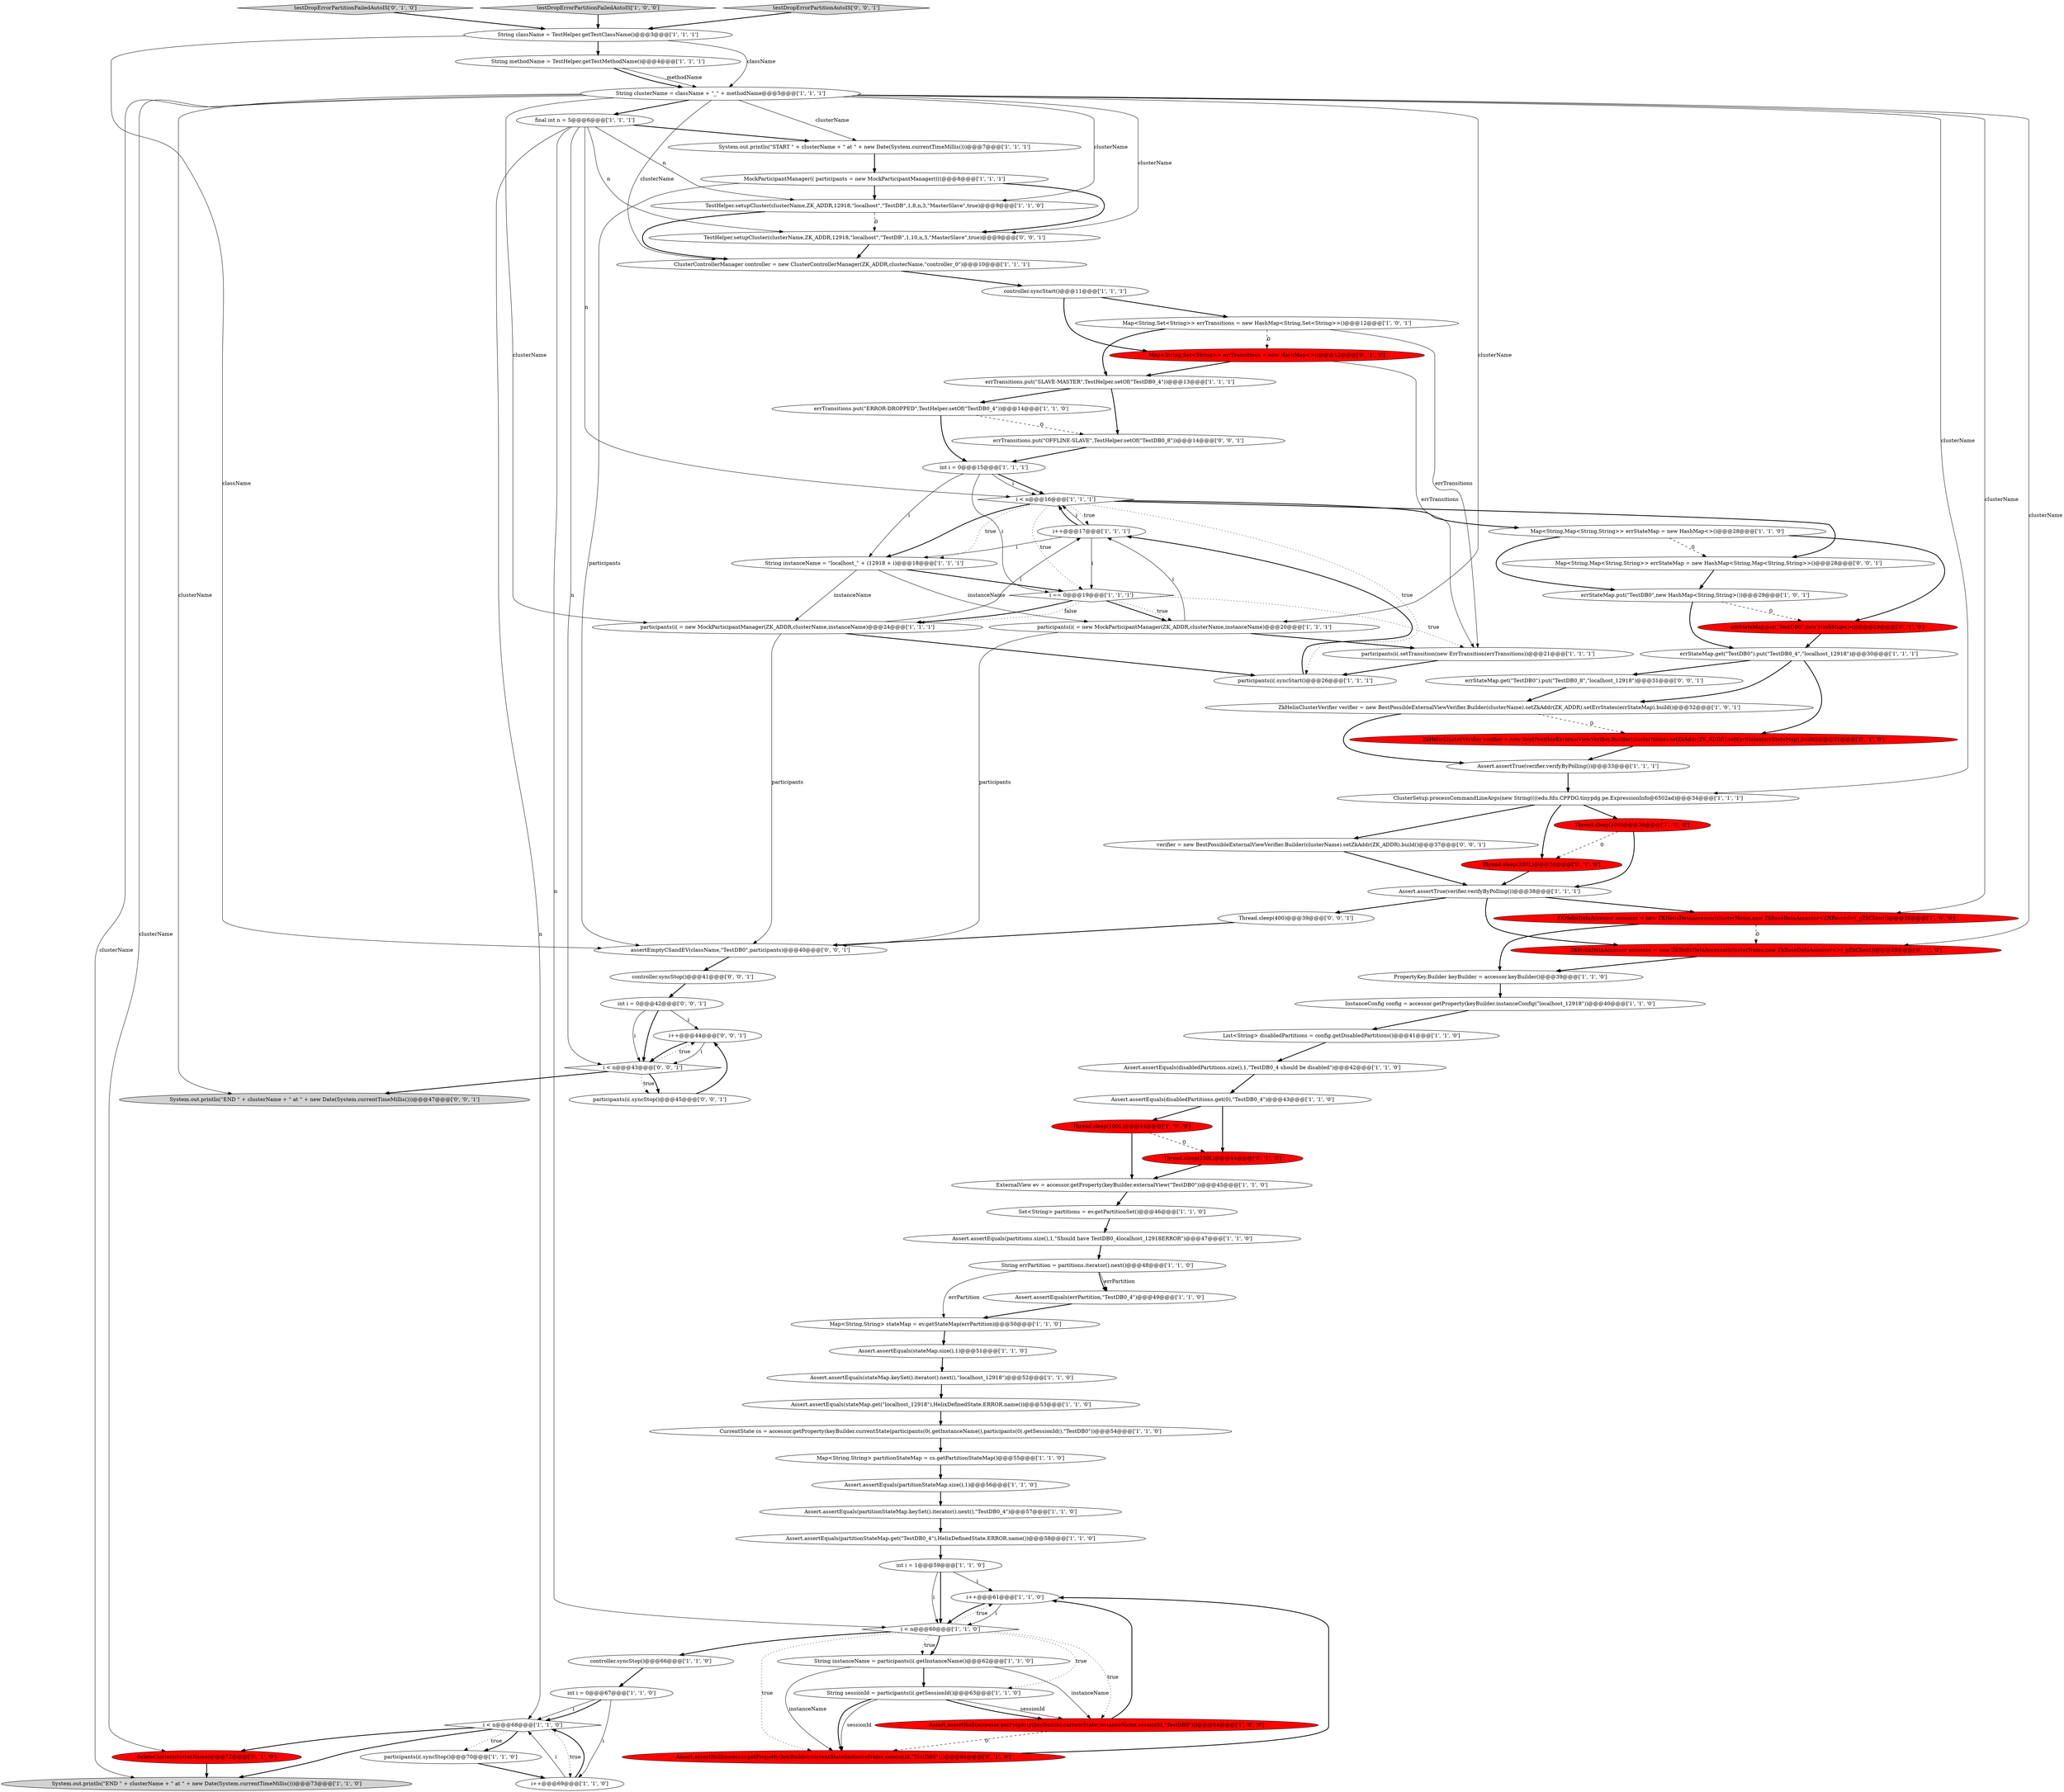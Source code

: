 digraph {
62 [style = filled, label = "Assert.assertEquals(stateMap.size(),1)@@@51@@@['1', '1', '0']", fillcolor = white, shape = ellipse image = "AAA0AAABBB1BBB"];
84 [style = filled, label = "errTransitions.put(\"OFFLINE-SLAVE\",TestHelper.setOf(\"TestDB0_8\"))@@@14@@@['0', '0', '1']", fillcolor = white, shape = ellipse image = "AAA0AAABBB3BBB"];
33 [style = filled, label = "final int n = 5@@@6@@@['1', '1', '1']", fillcolor = white, shape = ellipse image = "AAA0AAABBB1BBB"];
1 [style = filled, label = "Assert.assertEquals(stateMap.keySet().iterator().next(),\"localhost_12918\")@@@52@@@['1', '1', '0']", fillcolor = white, shape = ellipse image = "AAA0AAABBB1BBB"];
19 [style = filled, label = "errTransitions.put(\"ERROR-DROPPED\",TestHelper.setOf(\"TestDB0_4\"))@@@14@@@['1', '1', '0']", fillcolor = white, shape = ellipse image = "AAA0AAABBB1BBB"];
58 [style = filled, label = "Thread.sleep(100)@@@36@@@['1', '0', '0']", fillcolor = red, shape = ellipse image = "AAA1AAABBB1BBB"];
11 [style = filled, label = "String instanceName = participants(i(.getInstanceName()@@@62@@@['1', '1', '0']", fillcolor = white, shape = ellipse image = "AAA0AAABBB1BBB"];
81 [style = filled, label = "controller.syncStop()@@@41@@@['0', '0', '1']", fillcolor = white, shape = ellipse image = "AAA0AAABBB3BBB"];
52 [style = filled, label = "CurrentState cs = accessor.getProperty(keyBuilder.currentState(participants(0(.getInstanceName(),participants(0(.getSessionId(),\"TestDB0\"))@@@54@@@['1', '1', '0']", fillcolor = white, shape = ellipse image = "AAA0AAABBB1BBB"];
15 [style = filled, label = "Assert.assertEquals(partitionStateMap.keySet().iterator().next(),\"TestDB0_4\")@@@57@@@['1', '1', '0']", fillcolor = white, shape = ellipse image = "AAA0AAABBB1BBB"];
5 [style = filled, label = "Assert.assertEquals(partitionStateMap.get(\"TestDB0_4\"),HelixDefinedState.ERROR.name())@@@58@@@['1', '1', '0']", fillcolor = white, shape = ellipse image = "AAA0AAABBB1BBB"];
71 [style = filled, label = "ZKHelixDataAccessor accessor = new ZKHelixDataAccessor(clusterName,new ZkBaseDataAccessor<>(_gZkClient))@@@38@@@['0', '1', '0']", fillcolor = red, shape = ellipse image = "AAA1AAABBB2BBB"];
66 [style = filled, label = "testDropErrorPartitionFailedAutoIS['0', '1', '0']", fillcolor = lightgray, shape = diamond image = "AAA0AAABBB2BBB"];
64 [style = filled, label = "ZkHelixClusterVerifier verifier = new BestPossibleExternalViewVerifier.Builder(clusterName).setZkAddr(ZK_ADDR).setErrStates(errStateMap).build()@@@31@@@['0', '1', '0']", fillcolor = red, shape = ellipse image = "AAA1AAABBB2BBB"];
6 [style = filled, label = "List<String> disabledPartitions = config.getDisabledPartitions()@@@41@@@['1', '1', '0']", fillcolor = white, shape = ellipse image = "AAA0AAABBB1BBB"];
54 [style = filled, label = "controller.syncStart()@@@11@@@['1', '1', '1']", fillcolor = white, shape = ellipse image = "AAA0AAABBB1BBB"];
3 [style = filled, label = "i < n@@@68@@@['1', '1', '0']", fillcolor = white, shape = diamond image = "AAA0AAABBB1BBB"];
85 [style = filled, label = "i++@@@44@@@['0', '0', '1']", fillcolor = white, shape = ellipse image = "AAA0AAABBB3BBB"];
79 [style = filled, label = "verifier = new BestPossibleExternalViewVerifier.Builder(clusterName).setZkAddr(ZK_ADDR).build()@@@37@@@['0', '0', '1']", fillcolor = white, shape = ellipse image = "AAA0AAABBB3BBB"];
30 [style = filled, label = "i++@@@69@@@['1', '1', '0']", fillcolor = white, shape = ellipse image = "AAA0AAABBB1BBB"];
24 [style = filled, label = "MockParticipantManager(( participants = new MockParticipantManager((((@@@8@@@['1', '1', '1']", fillcolor = white, shape = ellipse image = "AAA0AAABBB1BBB"];
14 [style = filled, label = "String errPartition = partitions.iterator().next()@@@48@@@['1', '1', '0']", fillcolor = white, shape = ellipse image = "AAA0AAABBB1BBB"];
41 [style = filled, label = "Assert.assertEquals(disabledPartitions.get(0),\"TestDB0_4\")@@@43@@@['1', '1', '0']", fillcolor = white, shape = ellipse image = "AAA0AAABBB1BBB"];
16 [style = filled, label = "int i = 0@@@67@@@['1', '1', '0']", fillcolor = white, shape = ellipse image = "AAA0AAABBB1BBB"];
55 [style = filled, label = "Assert.assertEquals(stateMap.get(\"localhost_12918\"),HelixDefinedState.ERROR.name())@@@53@@@['1', '1', '0']", fillcolor = white, shape = ellipse image = "AAA0AAABBB1BBB"];
53 [style = filled, label = "i++@@@61@@@['1', '1', '0']", fillcolor = white, shape = ellipse image = "AAA0AAABBB1BBB"];
37 [style = filled, label = "ZKHelixDataAccessor accessor = new ZKHelixDataAccessor(clusterName,new ZkBaseDataAccessor<ZNRecord>(_gZkClient))@@@38@@@['1', '0', '0']", fillcolor = red, shape = ellipse image = "AAA1AAABBB1BBB"];
4 [style = filled, label = "i < n@@@60@@@['1', '1', '0']", fillcolor = white, shape = diamond image = "AAA0AAABBB1BBB"];
25 [style = filled, label = "ClusterSetup.processCommandLineArgs(new String((((edu.fdu.CPPDG.tinypdg.pe.ExpressionInfo@6502ad)@@@34@@@['1', '1', '1']", fillcolor = white, shape = ellipse image = "AAA0AAABBB1BBB"];
51 [style = filled, label = "Assert.assertTrue(verifier.verifyByPolling())@@@38@@@['1', '1', '1']", fillcolor = white, shape = ellipse image = "AAA0AAABBB1BBB"];
68 [style = filled, label = "Thread.sleep(100L)@@@36@@@['0', '1', '0']", fillcolor = red, shape = ellipse image = "AAA1AAABBB2BBB"];
13 [style = filled, label = "int i = 1@@@59@@@['1', '1', '0']", fillcolor = white, shape = ellipse image = "AAA0AAABBB1BBB"];
42 [style = filled, label = "i++@@@17@@@['1', '1', '1']", fillcolor = white, shape = ellipse image = "AAA0AAABBB1BBB"];
60 [style = filled, label = "Assert.assertEquals(errPartition,\"TestDB0_4\")@@@49@@@['1', '1', '0']", fillcolor = white, shape = ellipse image = "AAA0AAABBB1BBB"];
12 [style = filled, label = "testDropErrorPartitionFailedAutoIS['1', '0', '0']", fillcolor = lightgray, shape = diamond image = "AAA0AAABBB1BBB"];
82 [style = filled, label = "System.out.println(\"END \" + clusterName + \" at \" + new Date(System.currentTimeMillis()))@@@47@@@['0', '0', '1']", fillcolor = lightgray, shape = ellipse image = "AAA0AAABBB3BBB"];
18 [style = filled, label = "Assert.assertEquals(partitionStateMap.size(),1)@@@56@@@['1', '1', '0']", fillcolor = white, shape = ellipse image = "AAA0AAABBB1BBB"];
7 [style = filled, label = "Assert.assertEquals(partitions.size(),1,\"Should have TestDB0_4localhost_12918ERROR\")@@@47@@@['1', '1', '0']", fillcolor = white, shape = ellipse image = "AAA0AAABBB1BBB"];
63 [style = filled, label = "Assert.assertNull(accessor.getProperty(keyBuilder.currentState(instanceName,sessionId,\"TestDB0\")))@@@64@@@['0', '1', '0']", fillcolor = red, shape = ellipse image = "AAA1AAABBB2BBB"];
50 [style = filled, label = "ZkHelixClusterVerifier verifier = new BestPossibleExternalViewVerifier.Builder(clusterName).setZkAddr(ZK_ADDR).setErrStates(errStateMap).build()@@@32@@@['1', '0', '1']", fillcolor = white, shape = ellipse image = "AAA0AAABBB1BBB"];
57 [style = filled, label = "participants(i( = new MockParticipantManager(ZK_ADDR,clusterName,instanceName)@@@24@@@['1', '1', '1']", fillcolor = white, shape = ellipse image = "AAA0AAABBB1BBB"];
83 [style = filled, label = "testDropErrorPartitionAutoIS['0', '0', '1']", fillcolor = lightgray, shape = diamond image = "AAA0AAABBB3BBB"];
9 [style = filled, label = "errTransitions.put(\"SLAVE-MASTER\",TestHelper.setOf(\"TestDB0_4\"))@@@13@@@['1', '1', '1']", fillcolor = white, shape = ellipse image = "AAA0AAABBB1BBB"];
27 [style = filled, label = "ExternalView ev = accessor.getProperty(keyBuilder.externalView(\"TestDB0\"))@@@45@@@['1', '1', '0']", fillcolor = white, shape = ellipse image = "AAA0AAABBB1BBB"];
20 [style = filled, label = "int i = 0@@@15@@@['1', '1', '1']", fillcolor = white, shape = ellipse image = "AAA0AAABBB1BBB"];
0 [style = filled, label = "i < n@@@16@@@['1', '1', '1']", fillcolor = white, shape = diamond image = "AAA0AAABBB1BBB"];
72 [style = filled, label = "TestHelper.setupCluster(clusterName,ZK_ADDR,12918,\"localhost\",\"TestDB\",1,10,n,3,\"MasterSlave\",true)@@@9@@@['0', '0', '1']", fillcolor = white, shape = ellipse image = "AAA0AAABBB3BBB"];
43 [style = filled, label = "Assert.assertEquals(disabledPartitions.size(),1,\"TestDB0_4 should be disabled\")@@@42@@@['1', '1', '0']", fillcolor = white, shape = ellipse image = "AAA0AAABBB1BBB"];
49 [style = filled, label = "participants(i(.syncStop()@@@70@@@['1', '1', '0']", fillcolor = white, shape = ellipse image = "AAA0AAABBB1BBB"];
23 [style = filled, label = "participants(i(.setTransition(new ErrTransition(errTransitions))@@@21@@@['1', '1', '1']", fillcolor = white, shape = ellipse image = "AAA0AAABBB1BBB"];
48 [style = filled, label = "i == 0@@@19@@@['1', '1', '1']", fillcolor = white, shape = diamond image = "AAA0AAABBB1BBB"];
39 [style = filled, label = "Set<String> partitions = ev.getPartitionSet()@@@46@@@['1', '1', '0']", fillcolor = white, shape = ellipse image = "AAA0AAABBB1BBB"];
21 [style = filled, label = "Map<String,String> partitionStateMap = cs.getPartitionStateMap()@@@55@@@['1', '1', '0']", fillcolor = white, shape = ellipse image = "AAA0AAABBB1BBB"];
36 [style = filled, label = "errStateMap.put(\"TestDB0\",new HashMap<String,String>())@@@29@@@['1', '0', '1']", fillcolor = white, shape = ellipse image = "AAA0AAABBB1BBB"];
45 [style = filled, label = "Map<String,Set<String>> errTransitions = new HashMap<String,Set<String>>()@@@12@@@['1', '0', '1']", fillcolor = white, shape = ellipse image = "AAA0AAABBB1BBB"];
80 [style = filled, label = "assertEmptyCSandEV(className,\"TestDB0\",participants)@@@40@@@['0', '0', '1']", fillcolor = white, shape = ellipse image = "AAA0AAABBB3BBB"];
75 [style = filled, label = "i < n@@@43@@@['0', '0', '1']", fillcolor = white, shape = diamond image = "AAA0AAABBB3BBB"];
29 [style = filled, label = "String className = TestHelper.getTestClassName()@@@3@@@['1', '1', '1']", fillcolor = white, shape = ellipse image = "AAA0AAABBB1BBB"];
47 [style = filled, label = "errStateMap.get(\"TestDB0\").put(\"TestDB0_4\",\"localhost_12918\")@@@30@@@['1', '1', '1']", fillcolor = white, shape = ellipse image = "AAA0AAABBB1BBB"];
40 [style = filled, label = "participants(i(.syncStart()@@@26@@@['1', '1', '1']", fillcolor = white, shape = ellipse image = "AAA0AAABBB1BBB"];
32 [style = filled, label = "Assert.assertTrue(verifier.verifyByPolling())@@@33@@@['1', '1', '1']", fillcolor = white, shape = ellipse image = "AAA0AAABBB1BBB"];
2 [style = filled, label = "Map<String,String> stateMap = ev.getStateMap(errPartition)@@@50@@@['1', '1', '0']", fillcolor = white, shape = ellipse image = "AAA0AAABBB1BBB"];
31 [style = filled, label = "System.out.println(\"END \" + clusterName + \" at \" + new Date(System.currentTimeMillis()))@@@73@@@['1', '1', '0']", fillcolor = lightgray, shape = ellipse image = "AAA0AAABBB1BBB"];
70 [style = filled, label = "Thread.sleep(250L)@@@44@@@['0', '1', '0']", fillcolor = red, shape = ellipse image = "AAA1AAABBB2BBB"];
59 [style = filled, label = "Assert.assertNull(accessor.getProperty(keyBuilder.currentState(instanceName,sessionId,\"TestDB0\")))@@@64@@@['1', '0', '0']", fillcolor = red, shape = ellipse image = "AAA1AAABBB1BBB"];
73 [style = filled, label = "participants(i(.syncStop()@@@45@@@['0', '0', '1']", fillcolor = white, shape = ellipse image = "AAA0AAABBB3BBB"];
44 [style = filled, label = "InstanceConfig config = accessor.getProperty(keyBuilder.instanceConfig(\"localhost_12918\"))@@@40@@@['1', '1', '0']", fillcolor = white, shape = ellipse image = "AAA0AAABBB1BBB"];
8 [style = filled, label = "TestHelper.setupCluster(clusterName,ZK_ADDR,12918,\"localhost\",\"TestDB\",1,8,n,3,\"MasterSlave\",true)@@@9@@@['1', '1', '0']", fillcolor = white, shape = ellipse image = "AAA0AAABBB1BBB"];
67 [style = filled, label = "errStateMap.put(\"TestDB0\",new HashMap<>())@@@29@@@['0', '1', '0']", fillcolor = red, shape = ellipse image = "AAA1AAABBB2BBB"];
56 [style = filled, label = "controller.syncStop()@@@66@@@['1', '1', '0']", fillcolor = white, shape = ellipse image = "AAA0AAABBB1BBB"];
61 [style = filled, label = "PropertyKey.Builder keyBuilder = accessor.keyBuilder()@@@39@@@['1', '1', '0']", fillcolor = white, shape = ellipse image = "AAA0AAABBB1BBB"];
77 [style = filled, label = "errStateMap.get(\"TestDB0\").put(\"TestDB0_8\",\"localhost_12918\")@@@31@@@['0', '0', '1']", fillcolor = white, shape = ellipse image = "AAA0AAABBB3BBB"];
76 [style = filled, label = "Thread.sleep(400)@@@39@@@['0', '0', '1']", fillcolor = white, shape = ellipse image = "AAA0AAABBB3BBB"];
74 [style = filled, label = "int i = 0@@@42@@@['0', '0', '1']", fillcolor = white, shape = ellipse image = "AAA0AAABBB3BBB"];
38 [style = filled, label = "System.out.println(\"START \" + clusterName + \" at \" + new Date(System.currentTimeMillis()))@@@7@@@['1', '1', '1']", fillcolor = white, shape = ellipse image = "AAA0AAABBB1BBB"];
17 [style = filled, label = "String methodName = TestHelper.getTestMethodName()@@@4@@@['1', '1', '1']", fillcolor = white, shape = ellipse image = "AAA0AAABBB1BBB"];
34 [style = filled, label = "ClusterControllerManager controller = new ClusterControllerManager(ZK_ADDR,clusterName,\"controller_0\")@@@10@@@['1', '1', '1']", fillcolor = white, shape = ellipse image = "AAA0AAABBB1BBB"];
28 [style = filled, label = "Map<String,Map<String,String>> errStateMap = new HashMap<>()@@@28@@@['1', '1', '0']", fillcolor = white, shape = ellipse image = "AAA0AAABBB1BBB"];
78 [style = filled, label = "Map<String,Map<String,String>> errStateMap = new HashMap<String,Map<String,String>>()@@@28@@@['0', '0', '1']", fillcolor = white, shape = ellipse image = "AAA0AAABBB3BBB"];
65 [style = filled, label = "deleteCluster(clusterName)@@@72@@@['0', '1', '0']", fillcolor = red, shape = ellipse image = "AAA1AAABBB2BBB"];
69 [style = filled, label = "Map<String,Set<String>> errTransitions = new HashMap<>()@@@12@@@['0', '1', '0']", fillcolor = red, shape = ellipse image = "AAA1AAABBB2BBB"];
10 [style = filled, label = "String clusterName = className + \"_\" + methodName@@@5@@@['1', '1', '1']", fillcolor = white, shape = ellipse image = "AAA0AAABBB1BBB"];
26 [style = filled, label = "String instanceName = \"localhost_\" + (12918 + i)@@@18@@@['1', '1', '1']", fillcolor = white, shape = ellipse image = "AAA0AAABBB1BBB"];
46 [style = filled, label = "String sessionId = participants(i(.getSessionId()@@@63@@@['1', '1', '0']", fillcolor = white, shape = ellipse image = "AAA0AAABBB1BBB"];
22 [style = filled, label = "participants(i( = new MockParticipantManager(ZK_ADDR,clusterName,instanceName)@@@20@@@['1', '1', '1']", fillcolor = white, shape = ellipse image = "AAA0AAABBB1BBB"];
35 [style = filled, label = "Thread.sleep(100L)@@@44@@@['1', '0', '0']", fillcolor = red, shape = ellipse image = "AAA1AAABBB1BBB"];
50->32 [style = bold, label=""];
78->36 [style = bold, label=""];
6->43 [style = bold, label=""];
29->80 [style = solid, label="className"];
85->75 [style = solid, label="i"];
1->55 [style = bold, label=""];
10->71 [style = solid, label="clusterName"];
46->59 [style = solid, label="sessionId"];
50->64 [style = dashed, label="0"];
20->0 [style = bold, label=""];
69->9 [style = bold, label=""];
84->20 [style = bold, label=""];
11->46 [style = bold, label=""];
3->65 [style = bold, label=""];
4->53 [style = dotted, label="true"];
21->18 [style = bold, label=""];
8->72 [style = dashed, label="0"];
17->10 [style = solid, label="methodName"];
7->14 [style = bold, label=""];
16->3 [style = solid, label="i"];
79->51 [style = bold, label=""];
2->62 [style = bold, label=""];
46->63 [style = solid, label="sessionId"];
25->58 [style = bold, label=""];
32->25 [style = bold, label=""];
10->34 [style = solid, label="clusterName"];
67->47 [style = bold, label=""];
66->29 [style = bold, label=""];
74->75 [style = solid, label="i"];
51->76 [style = bold, label=""];
52->21 [style = bold, label=""];
45->69 [style = dashed, label="0"];
26->22 [style = solid, label="instanceName"];
75->73 [style = dotted, label="true"];
46->59 [style = bold, label=""];
51->71 [style = bold, label=""];
16->3 [style = bold, label=""];
8->34 [style = bold, label=""];
47->64 [style = bold, label=""];
10->8 [style = solid, label="clusterName"];
14->2 [style = solid, label="errPartition"];
28->36 [style = bold, label=""];
24->72 [style = bold, label=""];
57->40 [style = bold, label=""];
42->48 [style = solid, label="i"];
0->78 [style = bold, label=""];
57->42 [style = solid, label="i"];
19->20 [style = bold, label=""];
76->80 [style = bold, label=""];
18->15 [style = bold, label=""];
34->54 [style = bold, label=""];
13->53 [style = solid, label="i"];
3->30 [style = dotted, label="true"];
0->42 [style = dotted, label="true"];
14->60 [style = bold, label=""];
48->57 [style = dotted, label="false"];
10->72 [style = solid, label="clusterName"];
10->25 [style = solid, label="clusterName"];
13->4 [style = solid, label="i"];
37->61 [style = bold, label=""];
22->23 [style = bold, label=""];
36->67 [style = dashed, label="0"];
71->61 [style = bold, label=""];
19->84 [style = dashed, label="0"];
4->56 [style = bold, label=""];
46->63 [style = bold, label=""];
12->29 [style = bold, label=""];
4->59 [style = dotted, label="true"];
58->51 [style = bold, label=""];
39->7 [style = bold, label=""];
70->27 [style = bold, label=""];
25->79 [style = bold, label=""];
33->75 [style = solid, label="n"];
20->48 [style = solid, label="i"];
33->72 [style = solid, label="n"];
10->38 [style = solid, label="clusterName"];
35->70 [style = dashed, label="0"];
22->80 [style = solid, label="participants"];
56->16 [style = bold, label=""];
16->30 [style = solid, label="i"];
24->8 [style = bold, label=""];
63->53 [style = bold, label=""];
0->26 [style = dotted, label="true"];
26->48 [style = bold, label=""];
75->82 [style = bold, label=""];
11->59 [style = solid, label="instanceName"];
10->65 [style = solid, label="clusterName"];
41->70 [style = bold, label=""];
74->75 [style = bold, label=""];
17->10 [style = bold, label=""];
0->48 [style = dotted, label="true"];
80->81 [style = bold, label=""];
62->1 [style = bold, label=""];
29->17 [style = bold, label=""];
45->23 [style = solid, label="errTransitions"];
22->42 [style = solid, label="i"];
60->2 [style = bold, label=""];
38->24 [style = bold, label=""];
65->31 [style = bold, label=""];
10->37 [style = solid, label="clusterName"];
4->11 [style = dotted, label="true"];
42->26 [style = solid, label="i"];
33->4 [style = solid, label="n"];
61->44 [style = bold, label=""];
69->23 [style = solid, label="errTransitions"];
9->84 [style = bold, label=""];
29->10 [style = solid, label="className"];
47->77 [style = bold, label=""];
47->50 [style = bold, label=""];
42->0 [style = bold, label=""];
68->51 [style = bold, label=""];
59->53 [style = bold, label=""];
3->49 [style = dotted, label="true"];
4->63 [style = dotted, label="true"];
27->39 [style = bold, label=""];
51->37 [style = bold, label=""];
20->26 [style = solid, label="i"];
58->68 [style = dashed, label="0"];
30->3 [style = bold, label=""];
49->30 [style = bold, label=""];
4->46 [style = dotted, label="true"];
5->13 [style = bold, label=""];
81->74 [style = bold, label=""];
33->8 [style = solid, label="n"];
10->82 [style = solid, label="clusterName"];
20->0 [style = solid, label="i"];
25->68 [style = bold, label=""];
75->73 [style = bold, label=""];
9->19 [style = bold, label=""];
43->41 [style = bold, label=""];
75->85 [style = dotted, label="true"];
72->34 [style = bold, label=""];
10->33 [style = bold, label=""];
33->3 [style = solid, label="n"];
55->52 [style = bold, label=""];
37->71 [style = dashed, label="0"];
64->32 [style = bold, label=""];
45->9 [style = bold, label=""];
41->35 [style = bold, label=""];
54->45 [style = bold, label=""];
10->22 [style = solid, label="clusterName"];
0->40 [style = dotted, label="true"];
35->27 [style = bold, label=""];
36->47 [style = bold, label=""];
44->6 [style = bold, label=""];
0->26 [style = bold, label=""];
11->63 [style = solid, label="instanceName"];
83->29 [style = bold, label=""];
28->67 [style = bold, label=""];
48->57 [style = bold, label=""];
24->80 [style = solid, label="participants"];
59->63 [style = dashed, label="0"];
3->31 [style = bold, label=""];
74->85 [style = solid, label="i"];
54->69 [style = bold, label=""];
53->4 [style = solid, label="i"];
48->22 [style = bold, label=""];
85->75 [style = bold, label=""];
15->5 [style = bold, label=""];
28->78 [style = dashed, label="0"];
10->31 [style = solid, label="clusterName"];
42->0 [style = solid, label="i"];
26->57 [style = solid, label="instanceName"];
23->40 [style = bold, label=""];
73->85 [style = bold, label=""];
10->57 [style = solid, label="clusterName"];
33->0 [style = solid, label="n"];
33->38 [style = bold, label=""];
48->23 [style = dotted, label="true"];
3->49 [style = bold, label=""];
57->80 [style = solid, label="participants"];
53->4 [style = bold, label=""];
30->3 [style = solid, label="i"];
48->22 [style = dotted, label="true"];
4->11 [style = bold, label=""];
14->60 [style = solid, label="errPartition"];
40->42 [style = bold, label=""];
77->50 [style = bold, label=""];
0->28 [style = bold, label=""];
13->4 [style = bold, label=""];
}
